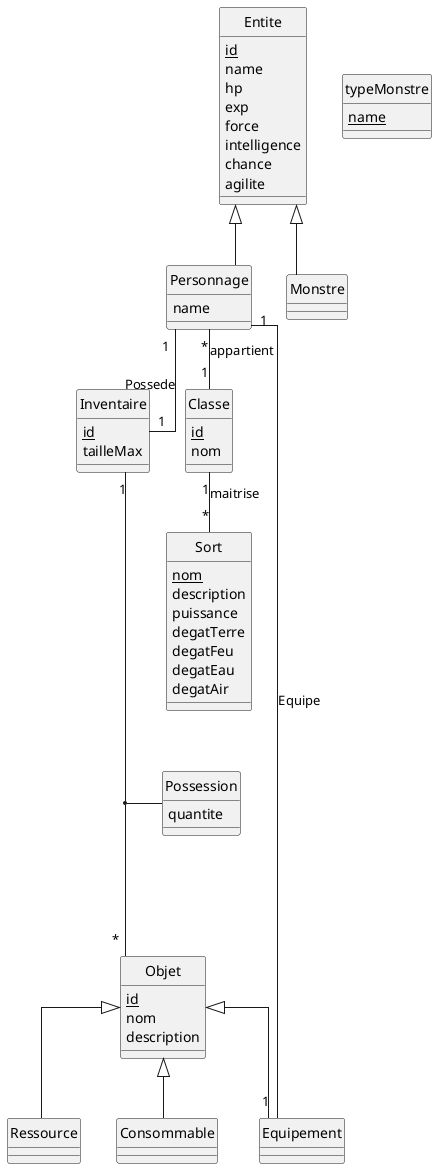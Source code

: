 @startuml
'https://plantuml.com/class-diagram
hide circle
skinparam fixCircleLabelOverlapping true
skinparam classAttributeIconSize 0
skinparam linetype ortho
class Personnage extends Entite {
name

}

class Monstre extends Entite {
}

class typeMonstre {
{static} name

}
class Inventaire {
{static} id
tailleMax

}




class Objet {
{static} id
nom
description
}

class Classe {
{static} id
nom

}

class Sort {
{static} nom
description
puissance
degatTerre
degatFeu
degatEau
degatAir

}


class Ressource extends Objet {
}

class Consommable extends Objet  {

}

class Equipement extends Objet {
}




class Entite {
{static} id
name
hp
exp
force
intelligence
chance
agilite
}

class Possession {
quantite
}
Personnage "1"--"1"Inventaire : Possede

Inventaire "1"---"*" Objet
(Inventaire, Objet) -- Possession


Personnage "*" -- "1" Classe : appartient
Classe "1" -- "*" Sort : maitrise

Personnage "1"--"1" Equipement : Equipe

@enduml
